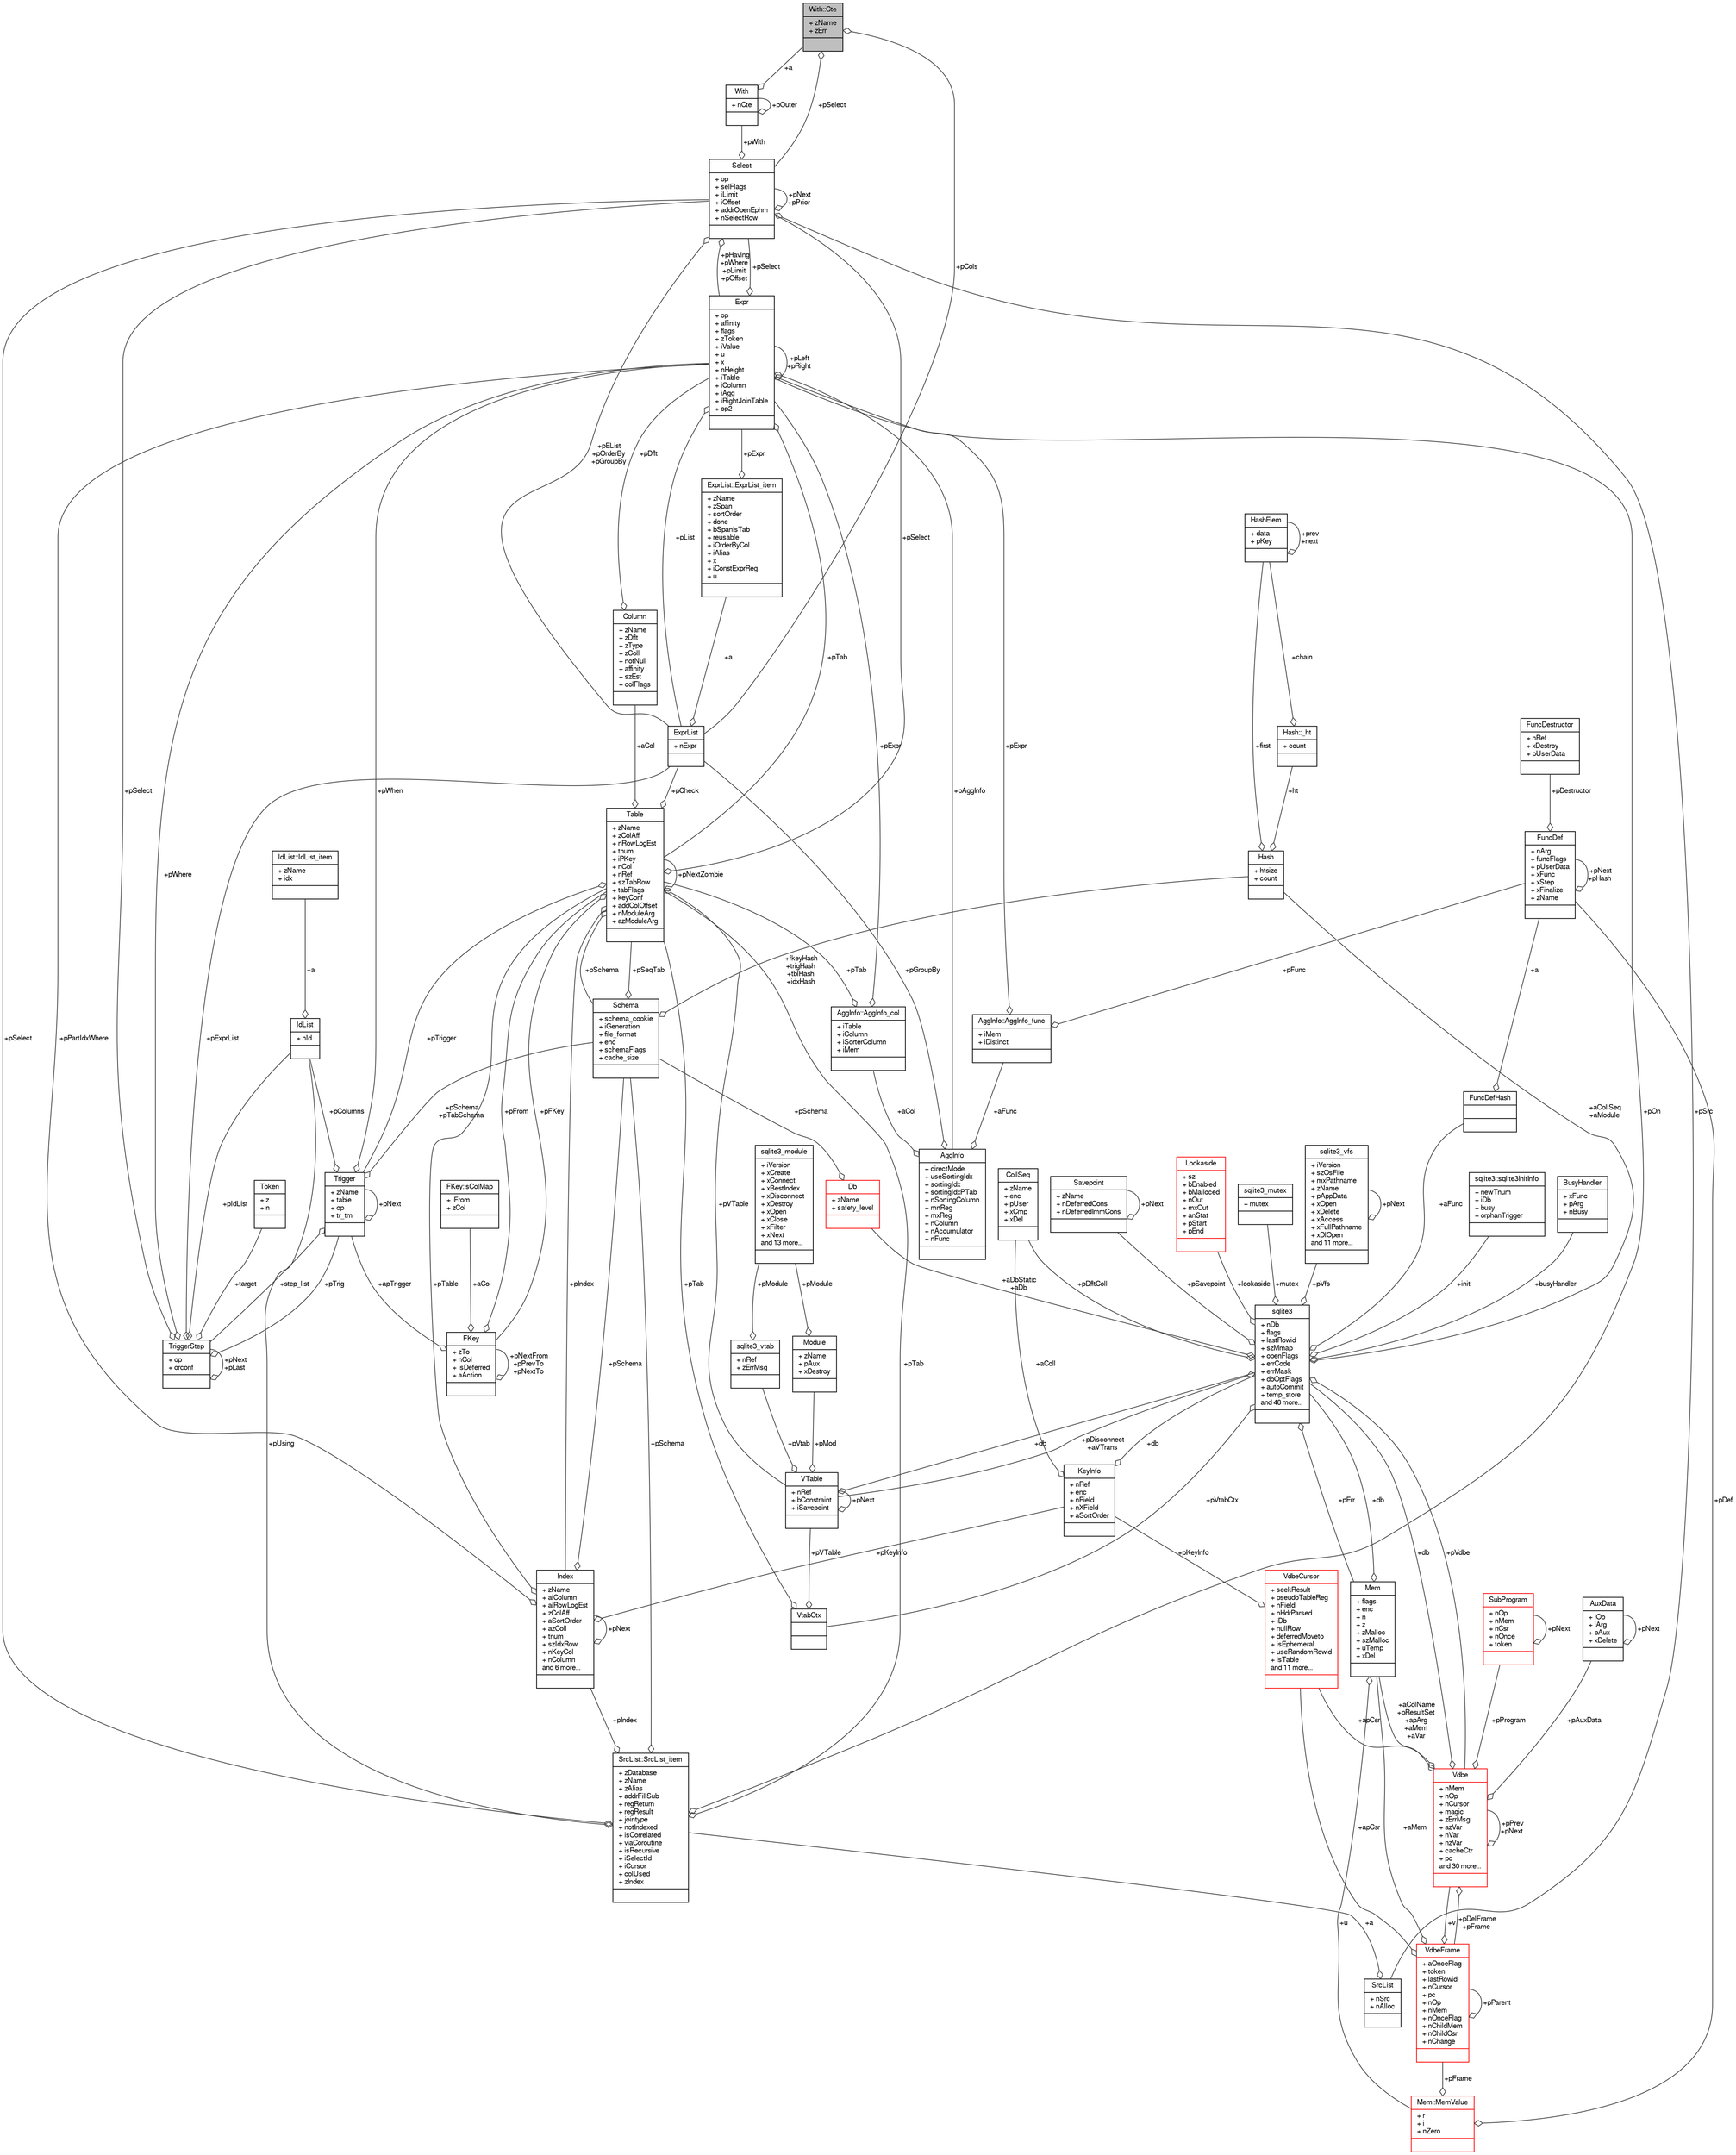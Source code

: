 digraph "With::Cte"
{
  edge [fontname="FreeSans",fontsize="10",labelfontname="FreeSans",labelfontsize="10"];
  node [fontname="FreeSans",fontsize="10",shape=record];
  Node1 [label="{With::Cte\n|+ zName\l+ zErr\l|}",height=0.2,width=0.4,color="black", fillcolor="grey75", style="filled", fontcolor="black"];
  Node2 -> Node1 [color="grey25",fontsize="10",style="solid",label=" +pSelect" ,arrowhead="odiamond",fontname="FreeSans"];
  Node2 [label="{Select\n|+ op\l+ selFlags\l+ iLimit\l+ iOffset\l+ addrOpenEphm\l+ nSelectRow\l|}",height=0.2,width=0.4,color="black", fillcolor="white", style="filled",URL="$structSelect.html"];
  Node3 -> Node2 [color="grey25",fontsize="10",style="solid",label=" +pHaving\n+pWhere\n+pLimit\n+pOffset" ,arrowhead="odiamond",fontname="FreeSans"];
  Node3 [label="{Expr\n|+ op\l+ affinity\l+ flags\l+ zToken\l+ iValue\l+ u\l+ x\l+ nHeight\l+ iTable\l+ iColumn\l+ iAgg\l+ iRightJoinTable\l+ op2\l|}",height=0.2,width=0.4,color="black", fillcolor="white", style="filled",URL="$structExpr.html"];
  Node4 -> Node3 [color="grey25",fontsize="10",style="solid",label=" +pAggInfo" ,arrowhead="odiamond",fontname="FreeSans"];
  Node4 [label="{AggInfo\n|+ directMode\l+ useSortingIdx\l+ sortingIdx\l+ sortingIdxPTab\l+ nSortingColumn\l+ mnReg\l+ mxReg\l+ nColumn\l+ nAccumulator\l+ nFunc\l|}",height=0.2,width=0.4,color="black", fillcolor="white", style="filled",URL="$structAggInfo.html"];
  Node5 -> Node4 [color="grey25",fontsize="10",style="solid",label=" +aCol" ,arrowhead="odiamond",fontname="FreeSans"];
  Node5 [label="{AggInfo::AggInfo_col\n|+ iTable\l+ iColumn\l+ iSorterColumn\l+ iMem\l|}",height=0.2,width=0.4,color="black", fillcolor="white", style="filled",URL="$structAggInfo_1_1AggInfo__col.html"];
  Node3 -> Node5 [color="grey25",fontsize="10",style="solid",label=" +pExpr" ,arrowhead="odiamond",fontname="FreeSans"];
  Node6 -> Node5 [color="grey25",fontsize="10",style="solid",label=" +pTab" ,arrowhead="odiamond",fontname="FreeSans"];
  Node6 [label="{Table\n|+ zName\l+ zColAff\l+ nRowLogEst\l+ tnum\l+ iPKey\l+ nCol\l+ nRef\l+ szTabRow\l+ tabFlags\l+ keyConf\l+ addColOffset\l+ nModuleArg\l+ azModuleArg\l|}",height=0.2,width=0.4,color="black", fillcolor="white", style="filled",URL="$structTable.html"];
  Node7 -> Node6 [color="grey25",fontsize="10",style="solid",label=" +pSchema" ,arrowhead="odiamond",fontname="FreeSans"];
  Node7 [label="{Schema\n|+ schema_cookie\l+ iGeneration\l+ file_format\l+ enc\l+ schemaFlags\l+ cache_size\l|}",height=0.2,width=0.4,color="black", fillcolor="white", style="filled",URL="$structSchema.html"];
  Node6 -> Node7 [color="grey25",fontsize="10",style="solid",label=" +pSeqTab" ,arrowhead="odiamond",fontname="FreeSans"];
  Node8 -> Node7 [color="grey25",fontsize="10",style="solid",label=" +fkeyHash\n+trigHash\n+tblHash\n+idxHash" ,arrowhead="odiamond",fontname="FreeSans"];
  Node8 [label="{Hash\n|+ htsize\l+ count\l|}",height=0.2,width=0.4,color="black", fillcolor="white", style="filled",URL="$structHash.html"];
  Node9 -> Node8 [color="grey25",fontsize="10",style="solid",label=" +ht" ,arrowhead="odiamond",fontname="FreeSans"];
  Node9 [label="{Hash::_ht\n|+ count\l|}",height=0.2,width=0.4,color="black", fillcolor="white", style="filled",URL="$structHash_1_1__ht.html"];
  Node10 -> Node9 [color="grey25",fontsize="10",style="solid",label=" +chain" ,arrowhead="odiamond",fontname="FreeSans"];
  Node10 [label="{HashElem\n|+ data\l+ pKey\l|}",height=0.2,width=0.4,color="black", fillcolor="white", style="filled",URL="$structHashElem.html"];
  Node10 -> Node10 [color="grey25",fontsize="10",style="solid",label=" +prev\n+next" ,arrowhead="odiamond",fontname="FreeSans"];
  Node10 -> Node8 [color="grey25",fontsize="10",style="solid",label=" +first" ,arrowhead="odiamond",fontname="FreeSans"];
  Node11 -> Node6 [color="grey25",fontsize="10",style="solid",label=" +aCol" ,arrowhead="odiamond",fontname="FreeSans"];
  Node11 [label="{Column\n|+ zName\l+ zDflt\l+ zType\l+ zColl\l+ notNull\l+ affinity\l+ szEst\l+ colFlags\l|}",height=0.2,width=0.4,color="black", fillcolor="white", style="filled",URL="$structColumn.html"];
  Node3 -> Node11 [color="grey25",fontsize="10",style="solid",label=" +pDflt" ,arrowhead="odiamond",fontname="FreeSans"];
  Node12 -> Node6 [color="grey25",fontsize="10",style="solid",label=" +pFKey" ,arrowhead="odiamond",fontname="FreeSans"];
  Node12 [label="{FKey\n|+ zTo\l+ nCol\l+ isDeferred\l+ aAction\l|}",height=0.2,width=0.4,color="black", fillcolor="white", style="filled",URL="$structFKey.html"];
  Node13 -> Node12 [color="grey25",fontsize="10",style="solid",label=" +aCol" ,arrowhead="odiamond",fontname="FreeSans"];
  Node13 [label="{FKey::sColMap\n|+ iFrom\l+ zCol\l|}",height=0.2,width=0.4,color="black", fillcolor="white", style="filled",URL="$structFKey_1_1sColMap.html"];
  Node12 -> Node12 [color="grey25",fontsize="10",style="solid",label=" +pNextFrom\n+pPrevTo\n+pNextTo" ,arrowhead="odiamond",fontname="FreeSans"];
  Node6 -> Node12 [color="grey25",fontsize="10",style="solid",label=" +pFrom" ,arrowhead="odiamond",fontname="FreeSans"];
  Node14 -> Node12 [color="grey25",fontsize="10",style="solid",label=" +apTrigger" ,arrowhead="odiamond",fontname="FreeSans"];
  Node14 [label="{Trigger\n|+ zName\l+ table\l+ op\l+ tr_tm\l|}",height=0.2,width=0.4,color="black", fillcolor="white", style="filled",URL="$structTrigger.html"];
  Node15 -> Node14 [color="grey25",fontsize="10",style="solid",label=" +step_list" ,arrowhead="odiamond",fontname="FreeSans"];
  Node15 [label="{TriggerStep\n|+ op\l+ orconf\l|}",height=0.2,width=0.4,color="black", fillcolor="white", style="filled",URL="$structTriggerStep.html"];
  Node15 -> Node15 [color="grey25",fontsize="10",style="solid",label=" +pNext\n+pLast" ,arrowhead="odiamond",fontname="FreeSans"];
  Node3 -> Node15 [color="grey25",fontsize="10",style="solid",label=" +pWhere" ,arrowhead="odiamond",fontname="FreeSans"];
  Node16 -> Node15 [color="grey25",fontsize="10",style="solid",label=" +target" ,arrowhead="odiamond",fontname="FreeSans"];
  Node16 [label="{Token\n|+ z\l+ n\l|}",height=0.2,width=0.4,color="black", fillcolor="white", style="filled",URL="$structToken.html"];
  Node17 -> Node15 [color="grey25",fontsize="10",style="solid",label=" +pIdList" ,arrowhead="odiamond",fontname="FreeSans"];
  Node17 [label="{IdList\n|+ nId\l|}",height=0.2,width=0.4,color="black", fillcolor="white", style="filled",URL="$structIdList.html"];
  Node18 -> Node17 [color="grey25",fontsize="10",style="solid",label=" +a" ,arrowhead="odiamond",fontname="FreeSans"];
  Node18 [label="{IdList::IdList_item\n|+ zName\l+ idx\l|}",height=0.2,width=0.4,color="black", fillcolor="white", style="filled",URL="$structIdList_1_1IdList__item.html"];
  Node2 -> Node15 [color="grey25",fontsize="10",style="solid",label=" +pSelect" ,arrowhead="odiamond",fontname="FreeSans"];
  Node14 -> Node15 [color="grey25",fontsize="10",style="solid",label=" +pTrig" ,arrowhead="odiamond",fontname="FreeSans"];
  Node19 -> Node15 [color="grey25",fontsize="10",style="solid",label=" +pExprList" ,arrowhead="odiamond",fontname="FreeSans"];
  Node19 [label="{ExprList\n|+ nExpr\l|}",height=0.2,width=0.4,color="black", fillcolor="white", style="filled",URL="$structExprList.html"];
  Node20 -> Node19 [color="grey25",fontsize="10",style="solid",label=" +a" ,arrowhead="odiamond",fontname="FreeSans"];
  Node20 [label="{ExprList::ExprList_item\n|+ zName\l+ zSpan\l+ sortOrder\l+ done\l+ bSpanIsTab\l+ reusable\l+ iOrderByCol\l+ iAlias\l+ x\l+ iConstExprReg\l+ u\l|}",height=0.2,width=0.4,color="black", fillcolor="white", style="filled",URL="$structExprList_1_1ExprList__item.html"];
  Node3 -> Node20 [color="grey25",fontsize="10",style="solid",label=" +pExpr" ,arrowhead="odiamond",fontname="FreeSans"];
  Node7 -> Node14 [color="grey25",fontsize="10",style="solid",label=" +pSchema\n+pTabSchema" ,arrowhead="odiamond",fontname="FreeSans"];
  Node3 -> Node14 [color="grey25",fontsize="10",style="solid",label=" +pWhen" ,arrowhead="odiamond",fontname="FreeSans"];
  Node17 -> Node14 [color="grey25",fontsize="10",style="solid",label=" +pColumns" ,arrowhead="odiamond",fontname="FreeSans"];
  Node14 -> Node14 [color="grey25",fontsize="10",style="solid",label=" +pNext" ,arrowhead="odiamond",fontname="FreeSans"];
  Node21 -> Node6 [color="grey25",fontsize="10",style="solid",label=" +pVTable" ,arrowhead="odiamond",fontname="FreeSans"];
  Node21 [label="{VTable\n|+ nRef\l+ bConstraint\l+ iSavepoint\l|}",height=0.2,width=0.4,color="black", fillcolor="white", style="filled",URL="$structVTable.html"];
  Node22 -> Node21 [color="grey25",fontsize="10",style="solid",label=" +db" ,arrowhead="odiamond",fontname="FreeSans"];
  Node22 [label="{sqlite3\n|+ nDb\l+ flags\l+ lastRowid\l+ szMmap\l+ openFlags\l+ errCode\l+ errMask\l+ dbOptFlags\l+ autoCommit\l+ temp_store\land 48 more...\l|}",height=0.2,width=0.4,color="black", fillcolor="white", style="filled",URL="$structsqlite3.html"];
  Node23 -> Node22 [color="grey25",fontsize="10",style="solid",label=" +pErr" ,arrowhead="odiamond",fontname="FreeSans"];
  Node23 [label="{Mem\n|+ flags\l+ enc\l+ n\l+ z\l+ zMalloc\l+ szMalloc\l+ uTemp\l+ xDel\l|}",height=0.2,width=0.4,color="black", fillcolor="white", style="filled",URL="$structMem.html"];
  Node24 -> Node23 [color="grey25",fontsize="10",style="solid",label=" +u" ,arrowhead="odiamond",fontname="FreeSans"];
  Node24 [label="{Mem::MemValue\n|+ r\l+ i\l+ nZero\l|}",height=0.2,width=0.4,color="red", fillcolor="white", style="filled",URL="$unionMem_1_1MemValue.html"];
  Node25 -> Node24 [color="grey25",fontsize="10",style="solid",label=" +pFrame" ,arrowhead="odiamond",fontname="FreeSans"];
  Node25 [label="{VdbeFrame\n|+ aOnceFlag\l+ token\l+ lastRowid\l+ nCursor\l+ pc\l+ nOp\l+ nMem\l+ nOnceFlag\l+ nChildMem\l+ nChildCsr\l+ nChange\l|}",height=0.2,width=0.4,color="red", fillcolor="white", style="filled",URL="$structVdbeFrame.html"];
  Node23 -> Node25 [color="grey25",fontsize="10",style="solid",label=" +aMem" ,arrowhead="odiamond",fontname="FreeSans"];
  Node26 -> Node25 [color="grey25",fontsize="10",style="solid",label=" +v" ,arrowhead="odiamond",fontname="FreeSans"];
  Node26 [label="{Vdbe\n|+ nMem\l+ nOp\l+ nCursor\l+ magic\l+ zErrMsg\l+ azVar\l+ nVar\l+ nzVar\l+ cacheCtr\l+ pc\land 30 more...\l|}",height=0.2,width=0.4,color="red", fillcolor="white", style="filled",URL="$structVdbe.html"];
  Node26 -> Node26 [color="grey25",fontsize="10",style="solid",label=" +pPrev\n+pNext" ,arrowhead="odiamond",fontname="FreeSans"];
  Node23 -> Node26 [color="grey25",fontsize="10",style="solid",label=" +aColName\n+pResultSet\n+apArg\n+aMem\n+aVar" ,arrowhead="odiamond",fontname="FreeSans"];
  Node22 -> Node26 [color="grey25",fontsize="10",style="solid",label=" +db" ,arrowhead="odiamond",fontname="FreeSans"];
  Node25 -> Node26 [color="grey25",fontsize="10",style="solid",label=" +pDelFrame\n+pFrame" ,arrowhead="odiamond",fontname="FreeSans"];
  Node27 -> Node26 [color="grey25",fontsize="10",style="solid",label=" +pAuxData" ,arrowhead="odiamond",fontname="FreeSans"];
  Node27 [label="{AuxData\n|+ iOp\l+ iArg\l+ pAux\l+ xDelete\l|}",height=0.2,width=0.4,color="black", fillcolor="white", style="filled",URL="$structAuxData.html"];
  Node27 -> Node27 [color="grey25",fontsize="10",style="solid",label=" +pNext" ,arrowhead="odiamond",fontname="FreeSans"];
  Node28 -> Node26 [color="grey25",fontsize="10",style="solid",label=" +pProgram" ,arrowhead="odiamond",fontname="FreeSans"];
  Node28 [label="{SubProgram\n|+ nOp\l+ nMem\l+ nCsr\l+ nOnce\l+ token\l|}",height=0.2,width=0.4,color="red", fillcolor="white", style="filled",URL="$structSubProgram.html"];
  Node28 -> Node28 [color="grey25",fontsize="10",style="solid",label=" +pNext" ,arrowhead="odiamond",fontname="FreeSans"];
  Node34 -> Node26 [color="grey25",fontsize="10",style="solid",label=" +apCsr" ,arrowhead="odiamond",fontname="FreeSans"];
  Node34 [label="{VdbeCursor\n|+ seekResult\l+ pseudoTableReg\l+ nField\l+ nHdrParsed\l+ iDb\l+ nullRow\l+ deferredMoveto\l+ isEphemeral\l+ useRandomRowid\l+ isTable\land 11 more...\l|}",height=0.2,width=0.4,color="red", fillcolor="white", style="filled",URL="$structVdbeCursor.html"];
  Node31 -> Node34 [color="grey25",fontsize="10",style="solid",label=" +pKeyInfo" ,arrowhead="odiamond",fontname="FreeSans"];
  Node31 [label="{KeyInfo\n|+ nRef\l+ enc\l+ nField\l+ nXField\l+ aSortOrder\l|}",height=0.2,width=0.4,color="black", fillcolor="white", style="filled",URL="$structKeyInfo.html"];
  Node22 -> Node31 [color="grey25",fontsize="10",style="solid",label=" +db" ,arrowhead="odiamond",fontname="FreeSans"];
  Node30 -> Node31 [color="grey25",fontsize="10",style="solid",label=" +aColl" ,arrowhead="odiamond",fontname="FreeSans"];
  Node30 [label="{CollSeq\n|+ zName\l+ enc\l+ pUser\l+ xCmp\l+ xDel\l|}",height=0.2,width=0.4,color="black", fillcolor="white", style="filled",URL="$structCollSeq.html"];
  Node25 -> Node25 [color="grey25",fontsize="10",style="solid",label=" +pParent" ,arrowhead="odiamond",fontname="FreeSans"];
  Node34 -> Node25 [color="grey25",fontsize="10",style="solid",label=" +apCsr" ,arrowhead="odiamond",fontname="FreeSans"];
  Node32 -> Node24 [color="grey25",fontsize="10",style="solid",label=" +pDef" ,arrowhead="odiamond",fontname="FreeSans"];
  Node32 [label="{FuncDef\n|+ nArg\l+ funcFlags\l+ pUserData\l+ xFunc\l+ xStep\l+ xFinalize\l+ zName\l|}",height=0.2,width=0.4,color="black", fillcolor="white", style="filled",URL="$structFuncDef.html"];
  Node33 -> Node32 [color="grey25",fontsize="10",style="solid",label=" +pDestructor" ,arrowhead="odiamond",fontname="FreeSans"];
  Node33 [label="{FuncDestructor\n|+ nRef\l+ xDestroy\l+ pUserData\l|}",height=0.2,width=0.4,color="black", fillcolor="white", style="filled",URL="$structFuncDestructor.html"];
  Node32 -> Node32 [color="grey25",fontsize="10",style="solid",label=" +pNext\n+pHash" ,arrowhead="odiamond",fontname="FreeSans"];
  Node22 -> Node23 [color="grey25",fontsize="10",style="solid",label=" +db" ,arrowhead="odiamond",fontname="FreeSans"];
  Node26 -> Node22 [color="grey25",fontsize="10",style="solid",label=" +pVdbe" ,arrowhead="odiamond",fontname="FreeSans"];
  Node76 -> Node22 [color="grey25",fontsize="10",style="solid",label=" +pSavepoint" ,arrowhead="odiamond",fontname="FreeSans"];
  Node76 [label="{Savepoint\n|+ zName\l+ nDeferredCons\l+ nDeferredImmCons\l|}",height=0.2,width=0.4,color="black", fillcolor="white", style="filled",URL="$structSavepoint.html"];
  Node76 -> Node76 [color="grey25",fontsize="10",style="solid",label=" +pNext" ,arrowhead="odiamond",fontname="FreeSans"];
  Node77 -> Node22 [color="grey25",fontsize="10",style="solid",label=" +aFunc" ,arrowhead="odiamond",fontname="FreeSans"];
  Node77 [label="{FuncDefHash\n||}",height=0.2,width=0.4,color="black", fillcolor="white", style="filled",URL="$structFuncDefHash.html"];
  Node32 -> Node77 [color="grey25",fontsize="10",style="solid",label=" +a" ,arrowhead="odiamond",fontname="FreeSans"];
  Node78 -> Node22 [color="grey25",fontsize="10",style="solid",label=" +lookaside" ,arrowhead="odiamond",fontname="FreeSans"];
  Node78 [label="{Lookaside\n|+ sz\l+ bEnabled\l+ bMalloced\l+ nOut\l+ mxOut\l+ anStat\l+ pStart\l+ pEnd\l|}",height=0.2,width=0.4,color="red", fillcolor="white", style="filled",URL="$structLookaside.html"];
  Node39 -> Node22 [color="grey25",fontsize="10",style="solid",label=" +mutex" ,arrowhead="odiamond",fontname="FreeSans"];
  Node39 [label="{sqlite3_mutex\n|+ mutex\l|}",height=0.2,width=0.4,color="black", fillcolor="white", style="filled",URL="$structsqlite3__mutex.html"];
  Node50 -> Node22 [color="grey25",fontsize="10",style="solid",label=" +pVfs" ,arrowhead="odiamond",fontname="FreeSans"];
  Node50 [label="{sqlite3_vfs\n|+ iVersion\l+ szOsFile\l+ mxPathname\l+ zName\l+ pAppData\l+ xOpen\l+ xDelete\l+ xAccess\l+ xFullPathname\l+ xDlOpen\land 11 more...\l|}",height=0.2,width=0.4,color="black", fillcolor="white", style="filled",URL="$structsqlite3__vfs.html"];
  Node50 -> Node50 [color="grey25",fontsize="10",style="solid",label=" +pNext" ,arrowhead="odiamond",fontname="FreeSans"];
  Node80 -> Node22 [color="grey25",fontsize="10",style="solid",label=" +init" ,arrowhead="odiamond",fontname="FreeSans"];
  Node80 [label="{sqlite3::sqlite3InitInfo\n|+ newTnum\l+ iDb\l+ busy\l+ orphanTrigger\l|}",height=0.2,width=0.4,color="black", fillcolor="white", style="filled",URL="$structsqlite3_1_1sqlite3InitInfo.html"];
  Node81 -> Node22 [color="grey25",fontsize="10",style="solid",label=" +busyHandler" ,arrowhead="odiamond",fontname="FreeSans"];
  Node81 [label="{BusyHandler\n|+ xFunc\l+ pArg\l+ nBusy\l|}",height=0.2,width=0.4,color="black", fillcolor="white", style="filled",URL="$structBusyHandler.html"];
  Node82 -> Node22 [color="grey25",fontsize="10",style="solid",label=" +pVtabCtx" ,arrowhead="odiamond",fontname="FreeSans"];
  Node82 [label="{VtabCtx\n||}",height=0.2,width=0.4,color="black", fillcolor="white", style="filled",URL="$structVtabCtx.html"];
  Node21 -> Node82 [color="grey25",fontsize="10",style="solid",label=" +pVTable" ,arrowhead="odiamond",fontname="FreeSans"];
  Node6 -> Node82 [color="grey25",fontsize="10",style="solid",label=" +pTab" ,arrowhead="odiamond",fontname="FreeSans"];
  Node30 -> Node22 [color="grey25",fontsize="10",style="solid",label=" +pDfltColl" ,arrowhead="odiamond",fontname="FreeSans"];
  Node21 -> Node22 [color="grey25",fontsize="10",style="solid",label=" +pDisconnect\n+aVTrans" ,arrowhead="odiamond",fontname="FreeSans"];
  Node83 -> Node22 [color="grey25",fontsize="10",style="solid",label=" +aDbStatic\n+aDb" ,arrowhead="odiamond",fontname="FreeSans"];
  Node83 [label="{Db\n|+ zName\l+ safety_level\l|}",height=0.2,width=0.4,color="red", fillcolor="white", style="filled",URL="$structDb.html"];
  Node7 -> Node83 [color="grey25",fontsize="10",style="solid",label=" +pSchema" ,arrowhead="odiamond",fontname="FreeSans"];
  Node8 -> Node22 [color="grey25",fontsize="10",style="solid",label=" +aCollSeq\n+aModule" ,arrowhead="odiamond",fontname="FreeSans"];
  Node21 -> Node21 [color="grey25",fontsize="10",style="solid",label=" +pNext" ,arrowhead="odiamond",fontname="FreeSans"];
  Node84 -> Node21 [color="grey25",fontsize="10",style="solid",label=" +pMod" ,arrowhead="odiamond",fontname="FreeSans"];
  Node84 [label="{Module\n|+ zName\l+ pAux\l+ xDestroy\l|}",height=0.2,width=0.4,color="black", fillcolor="white", style="filled",URL="$structModule.html"];
  Node56 -> Node84 [color="grey25",fontsize="10",style="solid",label=" +pModule" ,arrowhead="odiamond",fontname="FreeSans"];
  Node56 [label="{sqlite3_module\n|+ iVersion\l+ xCreate\l+ xConnect\l+ xBestIndex\l+ xDisconnect\l+ xDestroy\l+ xOpen\l+ xClose\l+ xFilter\l+ xNext\land 13 more...\l|}",height=0.2,width=0.4,color="black", fillcolor="white", style="filled",URL="$structsqlite3__module.html"];
  Node55 -> Node21 [color="grey25",fontsize="10",style="solid",label=" +pVtab" ,arrowhead="odiamond",fontname="FreeSans"];
  Node55 [label="{sqlite3_vtab\n|+ nRef\l+ zErrMsg\l|}",height=0.2,width=0.4,color="black", fillcolor="white", style="filled",URL="$structsqlite3__vtab.html"];
  Node56 -> Node55 [color="grey25",fontsize="10",style="solid",label=" +pModule" ,arrowhead="odiamond",fontname="FreeSans"];
  Node6 -> Node6 [color="grey25",fontsize="10",style="solid",label=" +pNextZombie" ,arrowhead="odiamond",fontname="FreeSans"];
  Node14 -> Node6 [color="grey25",fontsize="10",style="solid",label=" +pTrigger" ,arrowhead="odiamond",fontname="FreeSans"];
  Node2 -> Node6 [color="grey25",fontsize="10",style="solid",label=" +pSelect" ,arrowhead="odiamond",fontname="FreeSans"];
  Node19 -> Node6 [color="grey25",fontsize="10",style="solid",label=" +pCheck" ,arrowhead="odiamond",fontname="FreeSans"];
  Node85 -> Node6 [color="grey25",fontsize="10",style="solid",label=" +pIndex" ,arrowhead="odiamond",fontname="FreeSans"];
  Node85 [label="{Index\n|+ zName\l+ aiColumn\l+ aiRowLogEst\l+ zColAff\l+ aSortOrder\l+ azColl\l+ tnum\l+ szIdxRow\l+ nKeyCol\l+ nColumn\land 6 more...\l|}",height=0.2,width=0.4,color="black", fillcolor="white", style="filled",URL="$structIndex.html"];
  Node7 -> Node85 [color="grey25",fontsize="10",style="solid",label=" +pSchema" ,arrowhead="odiamond",fontname="FreeSans"];
  Node3 -> Node85 [color="grey25",fontsize="10",style="solid",label=" +pPartIdxWhere" ,arrowhead="odiamond",fontname="FreeSans"];
  Node6 -> Node85 [color="grey25",fontsize="10",style="solid",label=" +pTable" ,arrowhead="odiamond",fontname="FreeSans"];
  Node31 -> Node85 [color="grey25",fontsize="10",style="solid",label=" +pKeyInfo" ,arrowhead="odiamond",fontname="FreeSans"];
  Node85 -> Node85 [color="grey25",fontsize="10",style="solid",label=" +pNext" ,arrowhead="odiamond",fontname="FreeSans"];
  Node86 -> Node4 [color="grey25",fontsize="10",style="solid",label=" +aFunc" ,arrowhead="odiamond",fontname="FreeSans"];
  Node86 [label="{AggInfo::AggInfo_func\n|+ iMem\l+ iDistinct\l|}",height=0.2,width=0.4,color="black", fillcolor="white", style="filled",URL="$structAggInfo_1_1AggInfo__func.html"];
  Node3 -> Node86 [color="grey25",fontsize="10",style="solid",label=" +pExpr" ,arrowhead="odiamond",fontname="FreeSans"];
  Node32 -> Node86 [color="grey25",fontsize="10",style="solid",label=" +pFunc" ,arrowhead="odiamond",fontname="FreeSans"];
  Node19 -> Node4 [color="grey25",fontsize="10",style="solid",label=" +pGroupBy" ,arrowhead="odiamond",fontname="FreeSans"];
  Node3 -> Node3 [color="grey25",fontsize="10",style="solid",label=" +pLeft\n+pRight" ,arrowhead="odiamond",fontname="FreeSans"];
  Node6 -> Node3 [color="grey25",fontsize="10",style="solid",label=" +pTab" ,arrowhead="odiamond",fontname="FreeSans"];
  Node2 -> Node3 [color="grey25",fontsize="10",style="solid",label=" +pSelect" ,arrowhead="odiamond",fontname="FreeSans"];
  Node19 -> Node3 [color="grey25",fontsize="10",style="solid",label=" +pList" ,arrowhead="odiamond",fontname="FreeSans"];
  Node69 -> Node2 [color="grey25",fontsize="10",style="solid",label=" +pWith" ,arrowhead="odiamond",fontname="FreeSans"];
  Node69 [label="{With\n|+ nCte\l|}",height=0.2,width=0.4,color="black", fillcolor="white", style="filled",URL="$structWith.html"];
  Node1 -> Node69 [color="grey25",fontsize="10",style="solid",label=" +a" ,arrowhead="odiamond",fontname="FreeSans"];
  Node69 -> Node69 [color="grey25",fontsize="10",style="solid",label=" +pOuter" ,arrowhead="odiamond",fontname="FreeSans"];
  Node2 -> Node2 [color="grey25",fontsize="10",style="solid",label=" +pNext\n+pPrior" ,arrowhead="odiamond",fontname="FreeSans"];
  Node87 -> Node2 [color="grey25",fontsize="10",style="solid",label=" +pSrc" ,arrowhead="odiamond",fontname="FreeSans"];
  Node87 [label="{SrcList\n|+ nSrc\l+ nAlloc\l|}",height=0.2,width=0.4,color="black", fillcolor="white", style="filled",URL="$structSrcList.html"];
  Node88 -> Node87 [color="grey25",fontsize="10",style="solid",label=" +a" ,arrowhead="odiamond",fontname="FreeSans"];
  Node88 [label="{SrcList::SrcList_item\n|+ zDatabase\l+ zName\l+ zAlias\l+ addrFillSub\l+ regReturn\l+ regResult\l+ jointype\l+ notIndexed\l+ isCorrelated\l+ viaCoroutine\l+ isRecursive\l+ iSelectId\l+ iCursor\l+ colUsed\l+ zIndex\l|}",height=0.2,width=0.4,color="black", fillcolor="white", style="filled",URL="$structSrcList_1_1SrcList__item.html"];
  Node7 -> Node88 [color="grey25",fontsize="10",style="solid",label=" +pSchema" ,arrowhead="odiamond",fontname="FreeSans"];
  Node3 -> Node88 [color="grey25",fontsize="10",style="solid",label=" +pOn" ,arrowhead="odiamond",fontname="FreeSans"];
  Node17 -> Node88 [color="grey25",fontsize="10",style="solid",label=" +pUsing" ,arrowhead="odiamond",fontname="FreeSans"];
  Node6 -> Node88 [color="grey25",fontsize="10",style="solid",label=" +pTab" ,arrowhead="odiamond",fontname="FreeSans"];
  Node2 -> Node88 [color="grey25",fontsize="10",style="solid",label=" +pSelect" ,arrowhead="odiamond",fontname="FreeSans"];
  Node85 -> Node88 [color="grey25",fontsize="10",style="solid",label=" +pIndex" ,arrowhead="odiamond",fontname="FreeSans"];
  Node19 -> Node2 [color="grey25",fontsize="10",style="solid",label=" +pEList\n+pOrderBy\n+pGroupBy" ,arrowhead="odiamond",fontname="FreeSans"];
  Node19 -> Node1 [color="grey25",fontsize="10",style="solid",label=" +pCols" ,arrowhead="odiamond",fontname="FreeSans"];
}
